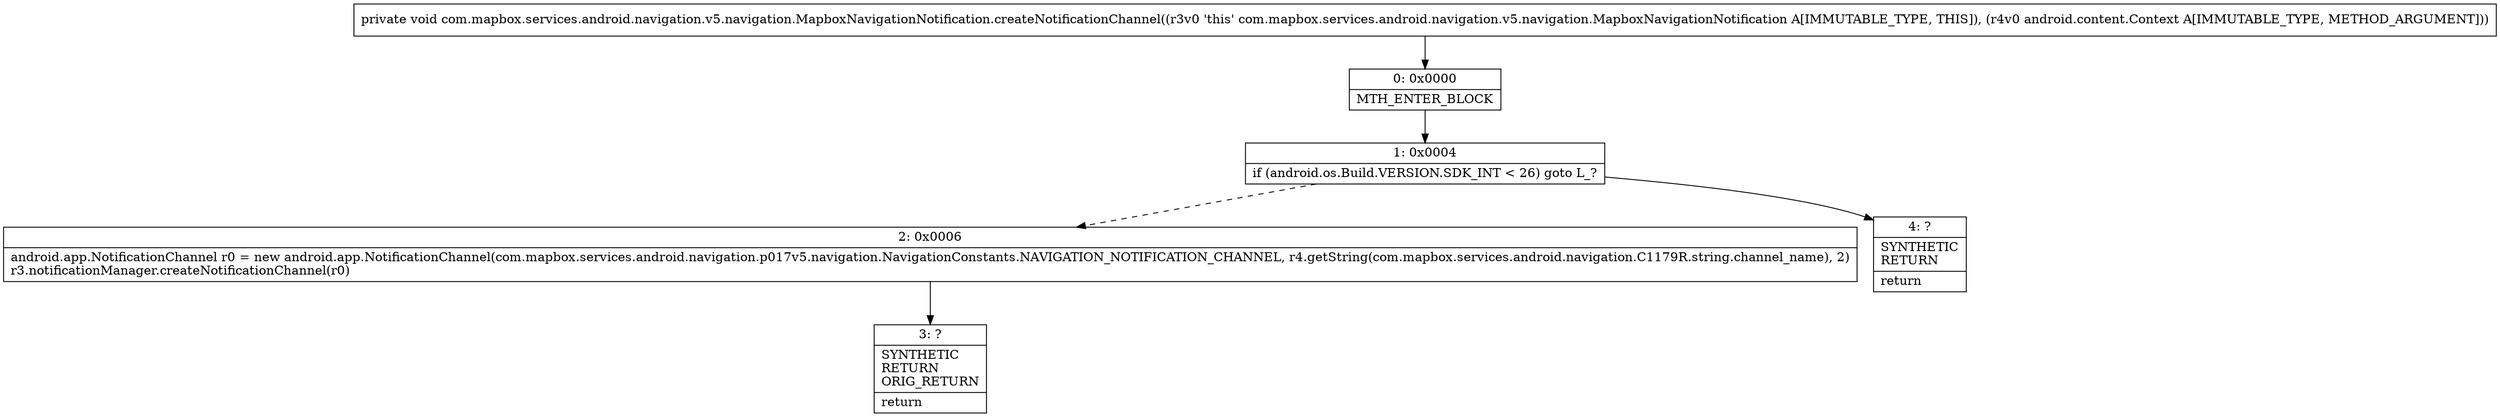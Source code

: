 digraph "CFG forcom.mapbox.services.android.navigation.v5.navigation.MapboxNavigationNotification.createNotificationChannel(Landroid\/content\/Context;)V" {
Node_0 [shape=record,label="{0\:\ 0x0000|MTH_ENTER_BLOCK\l}"];
Node_1 [shape=record,label="{1\:\ 0x0004|if (android.os.Build.VERSION.SDK_INT \< 26) goto L_?\l}"];
Node_2 [shape=record,label="{2\:\ 0x0006|android.app.NotificationChannel r0 = new android.app.NotificationChannel(com.mapbox.services.android.navigation.p017v5.navigation.NavigationConstants.NAVIGATION_NOTIFICATION_CHANNEL, r4.getString(com.mapbox.services.android.navigation.C1179R.string.channel_name), 2)\lr3.notificationManager.createNotificationChannel(r0)\l}"];
Node_3 [shape=record,label="{3\:\ ?|SYNTHETIC\lRETURN\lORIG_RETURN\l|return\l}"];
Node_4 [shape=record,label="{4\:\ ?|SYNTHETIC\lRETURN\l|return\l}"];
MethodNode[shape=record,label="{private void com.mapbox.services.android.navigation.v5.navigation.MapboxNavigationNotification.createNotificationChannel((r3v0 'this' com.mapbox.services.android.navigation.v5.navigation.MapboxNavigationNotification A[IMMUTABLE_TYPE, THIS]), (r4v0 android.content.Context A[IMMUTABLE_TYPE, METHOD_ARGUMENT])) }"];
MethodNode -> Node_0;
Node_0 -> Node_1;
Node_1 -> Node_2[style=dashed];
Node_1 -> Node_4;
Node_2 -> Node_3;
}

